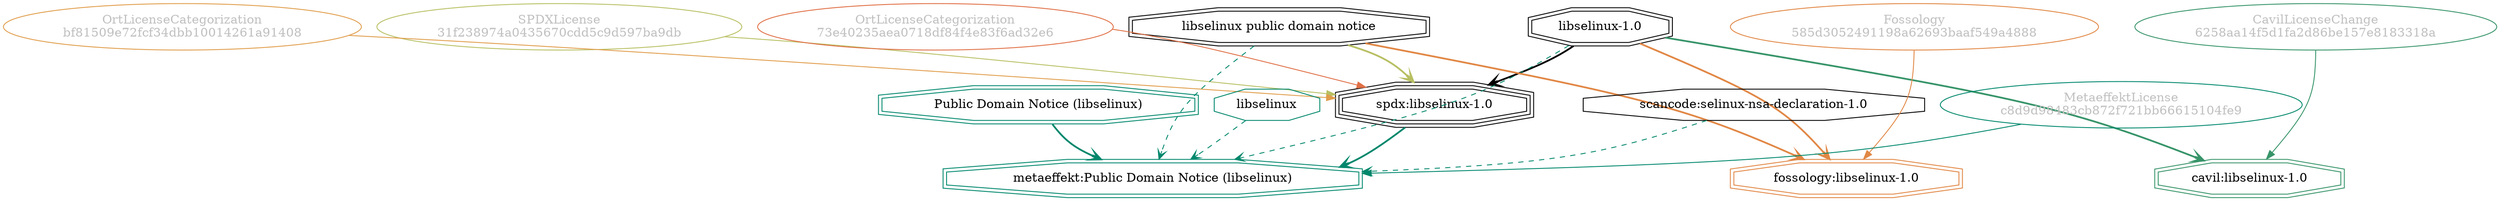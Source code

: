 strict digraph {
    node [shape=box];
    graph [splines=curved];
    4641 [label="SPDXLicense\n31f238974a0435670cdd5c9d597ba9db"
         ,fontcolor=gray
         ,color="#b8bf62"
         ,fillcolor="beige;1"
         ,shape=ellipse];
    4642 [label="spdx:libselinux-1.0"
         ,shape=tripleoctagon];
    4643 [label="libselinux-1.0"
         ,shape=doubleoctagon];
    4644 [label="libselinux public domain notice"
         ,shape=doubleoctagon];
    23263 [label="scancode:selinux-nsa-declaration-1.0"
          ,shape=octagon];
    28187 [label="Fossology\n585d3052491198a62693baaf549a4888"
          ,fontcolor=gray
          ,color="#e18745"
          ,fillcolor="beige;1"
          ,shape=ellipse];
    28188 [label="fossology:libselinux-1.0"
          ,color="#e18745"
          ,shape=doubleoctagon];
    35298 [label="OrtLicenseCategorization\n73e40235aea0718df84f4e83f6ad32e6"
          ,fontcolor=gray
          ,color="#e06f45"
          ,fillcolor="beige;1"
          ,shape=ellipse];
    36284 [label="OrtLicenseCategorization\nbf81509e72fcf34dbb10014261a91408"
          ,fontcolor=gray
          ,color="#e09d4b"
          ,fillcolor="beige;1"
          ,shape=ellipse];
    37092 [label="CavilLicenseChange\n6258aa14f5d1fa2d86be157e8183318a"
          ,fontcolor=gray
          ,color="#379469"
          ,fillcolor="beige;1"
          ,shape=ellipse];
    37093 [label="cavil:libselinux-1.0"
          ,color="#379469"
          ,shape=doubleoctagon];
    47013 [label="MetaeffektLicense\nc8d9d98483cb872f721bb66615104fe9"
          ,fontcolor=gray
          ,color="#00876c"
          ,fillcolor="beige;1"
          ,shape=ellipse];
    47014 [label="metaeffekt:Public Domain Notice (libselinux)"
          ,color="#00876c"
          ,shape=doubleoctagon];
    47015 [label="Public Domain Notice (libselinux)"
          ,color="#00876c"
          ,shape=doubleoctagon];
    47016 [label=libselinux
          ,color="#00876c"
          ,shape=octagon];
    4641 -> 4642 [weight=0.5
                 ,color="#b8bf62"];
    4642 -> 47014 [style=bold
                  ,arrowhead=vee
                  ,weight=0.7
                  ,color="#00876c"];
    4643 -> 4642 [style=bold
                 ,arrowhead=vee
                 ,weight=0.7];
    4643 -> 28188 [style=bold
                  ,arrowhead=vee
                  ,weight=0.7
                  ,color="#e18745"];
    4643 -> 37093 [style=bold
                  ,arrowhead=vee
                  ,weight=0.7
                  ,color="#379469"];
    4643 -> 37093 [style=bold
                  ,arrowhead=vee
                  ,weight=0.7
                  ,color="#379469"];
    4643 -> 47014 [style=dashed
                  ,arrowhead=vee
                  ,weight=0.5
                  ,color="#00876c"];
    4644 -> 4642 [style=bold
                 ,arrowhead=vee
                 ,weight=0.7
                 ,color="#b8bf62"];
    4644 -> 28188 [style=bold
                  ,arrowhead=vee
                  ,weight=0.7
                  ,color="#e18745"];
    4644 -> 47014 [style=dashed
                  ,arrowhead=vee
                  ,weight=0.5
                  ,color="#00876c"];
    23263 -> 47014 [style=dashed
                   ,arrowhead=vee
                   ,weight=0.5
                   ,color="#00876c"];
    28187 -> 28188 [weight=0.5
                   ,color="#e18745"];
    35298 -> 4642 [weight=0.5
                  ,color="#e06f45"];
    36284 -> 4642 [weight=0.5
                  ,color="#e09d4b"];
    37092 -> 37093 [weight=0.5
                   ,color="#379469"];
    47013 -> 47014 [weight=0.5
                   ,color="#00876c"];
    47015 -> 47014 [style=bold
                   ,arrowhead=vee
                   ,weight=0.7
                   ,color="#00876c"];
    47016 -> 47014 [style=dashed
                   ,arrowhead=vee
                   ,weight=0.5
                   ,color="#00876c"];
}

